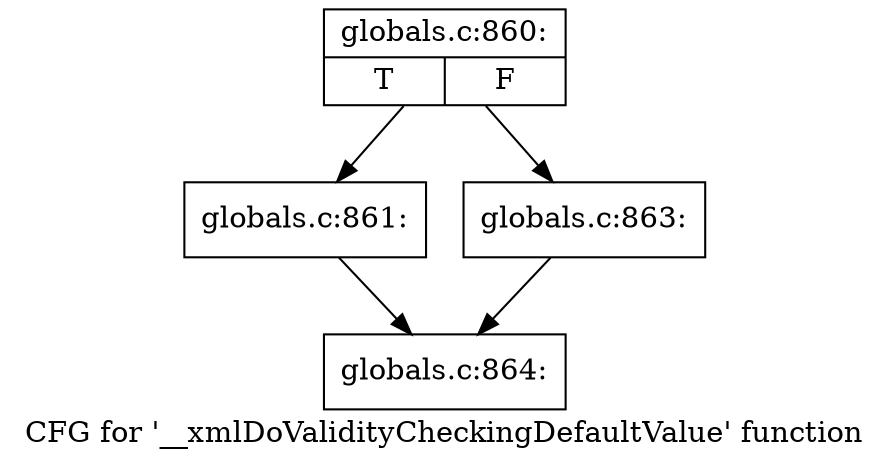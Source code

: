 digraph "CFG for '__xmlDoValidityCheckingDefaultValue' function" {
	label="CFG for '__xmlDoValidityCheckingDefaultValue' function";

	Node0x5624fdb3dc80 [shape=record,label="{globals.c:860:|{<s0>T|<s1>F}}"];
	Node0x5624fdb3dc80 -> Node0x5624fdaf7930;
	Node0x5624fdb3dc80 -> Node0x5624fdaf79d0;
	Node0x5624fdaf7930 [shape=record,label="{globals.c:861:}"];
	Node0x5624fdaf7930 -> Node0x5624fdaf78a0;
	Node0x5624fdaf79d0 [shape=record,label="{globals.c:863:}"];
	Node0x5624fdaf79d0 -> Node0x5624fdaf78a0;
	Node0x5624fdaf78a0 [shape=record,label="{globals.c:864:}"];
}

